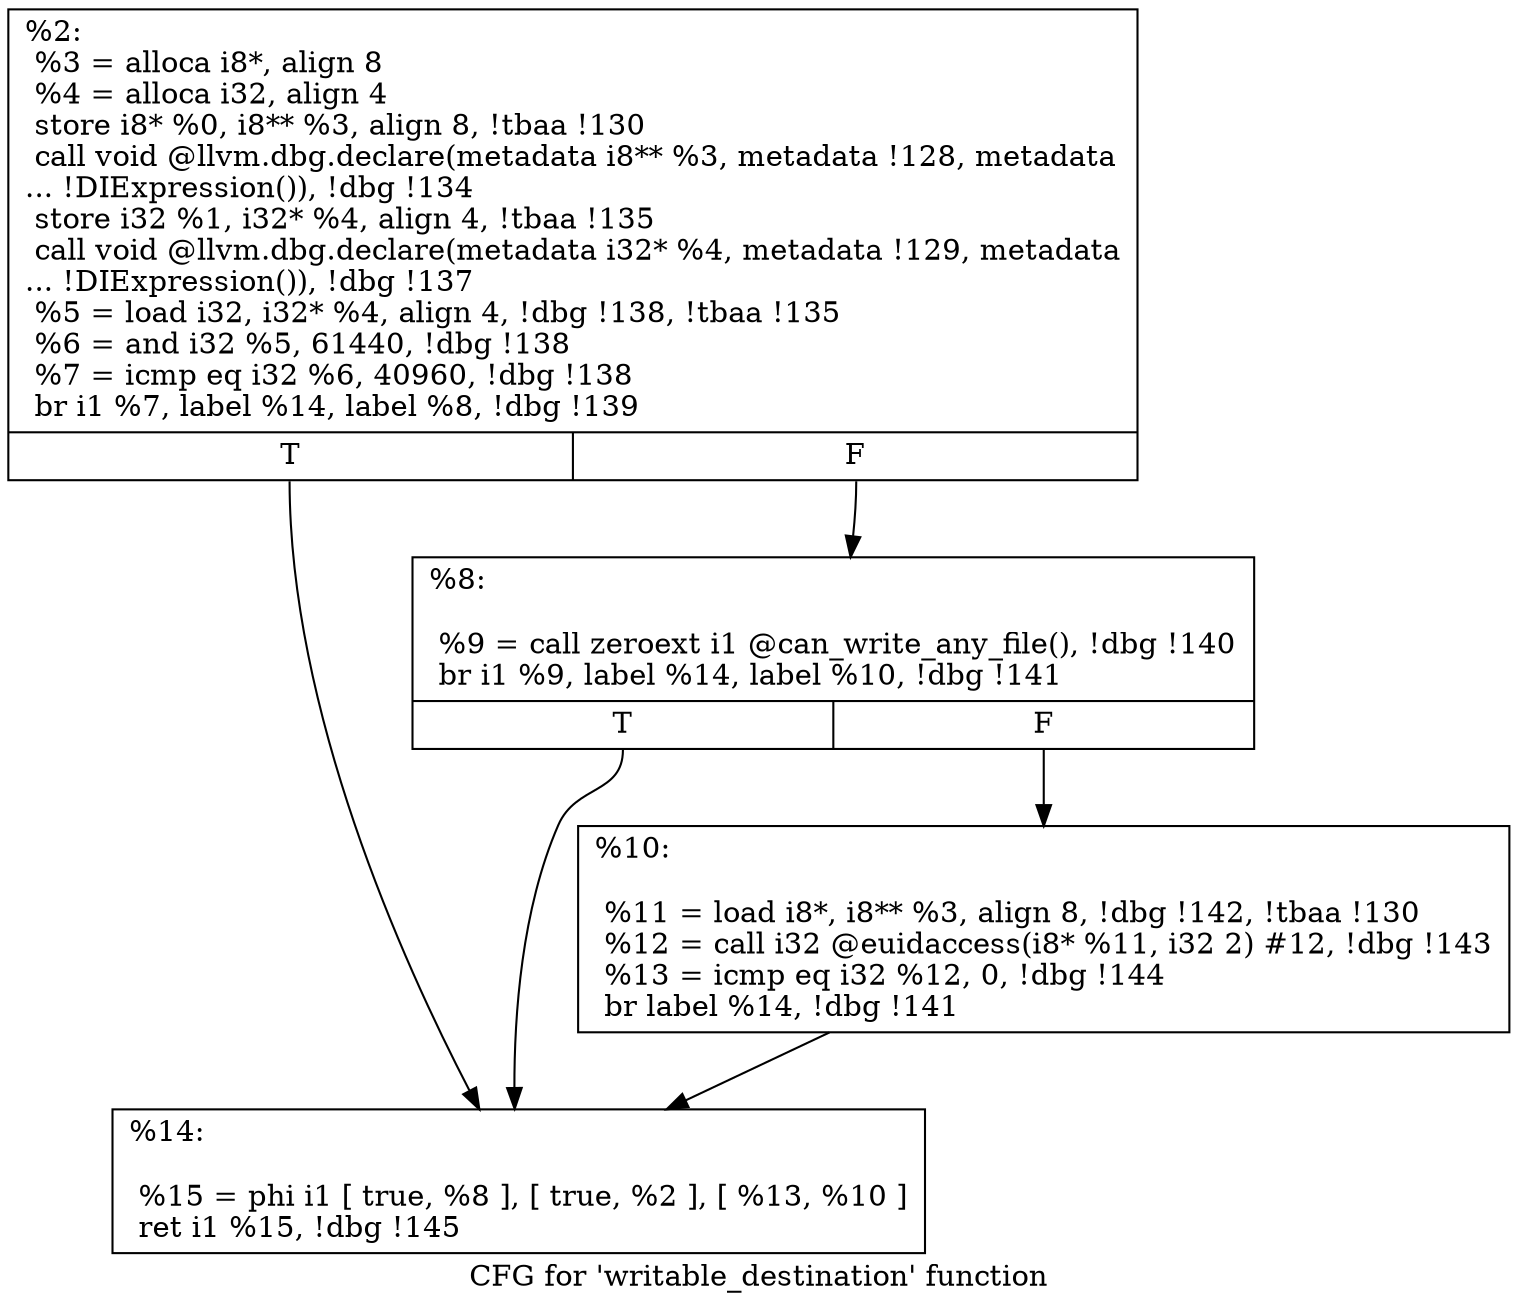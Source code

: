 digraph "CFG for 'writable_destination' function" {
	label="CFG for 'writable_destination' function";

	Node0x25efeb0 [shape=record,label="{%2:\l  %3 = alloca i8*, align 8\l  %4 = alloca i32, align 4\l  store i8* %0, i8** %3, align 8, !tbaa !130\l  call void @llvm.dbg.declare(metadata i8** %3, metadata !128, metadata\l... !DIExpression()), !dbg !134\l  store i32 %1, i32* %4, align 4, !tbaa !135\l  call void @llvm.dbg.declare(metadata i32* %4, metadata !129, metadata\l... !DIExpression()), !dbg !137\l  %5 = load i32, i32* %4, align 4, !dbg !138, !tbaa !135\l  %6 = and i32 %5, 61440, !dbg !138\l  %7 = icmp eq i32 %6, 40960, !dbg !138\l  br i1 %7, label %14, label %8, !dbg !139\l|{<s0>T|<s1>F}}"];
	Node0x25efeb0:s0 -> Node0x25f0cb0;
	Node0x25efeb0:s1 -> Node0x25f0c10;
	Node0x25f0c10 [shape=record,label="{%8:\l\l  %9 = call zeroext i1 @can_write_any_file(), !dbg !140\l  br i1 %9, label %14, label %10, !dbg !141\l|{<s0>T|<s1>F}}"];
	Node0x25f0c10:s0 -> Node0x25f0cb0;
	Node0x25f0c10:s1 -> Node0x25f0c60;
	Node0x25f0c60 [shape=record,label="{%10:\l\l  %11 = load i8*, i8** %3, align 8, !dbg !142, !tbaa !130\l  %12 = call i32 @euidaccess(i8* %11, i32 2) #12, !dbg !143\l  %13 = icmp eq i32 %12, 0, !dbg !144\l  br label %14, !dbg !141\l}"];
	Node0x25f0c60 -> Node0x25f0cb0;
	Node0x25f0cb0 [shape=record,label="{%14:\l\l  %15 = phi i1 [ true, %8 ], [ true, %2 ], [ %13, %10 ]\l  ret i1 %15, !dbg !145\l}"];
}
